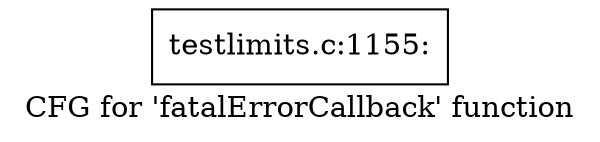 digraph "CFG for 'fatalErrorCallback' function" {
	label="CFG for 'fatalErrorCallback' function";

	Node0x4c14d30 [shape=record,label="{testlimits.c:1155:}"];
}
